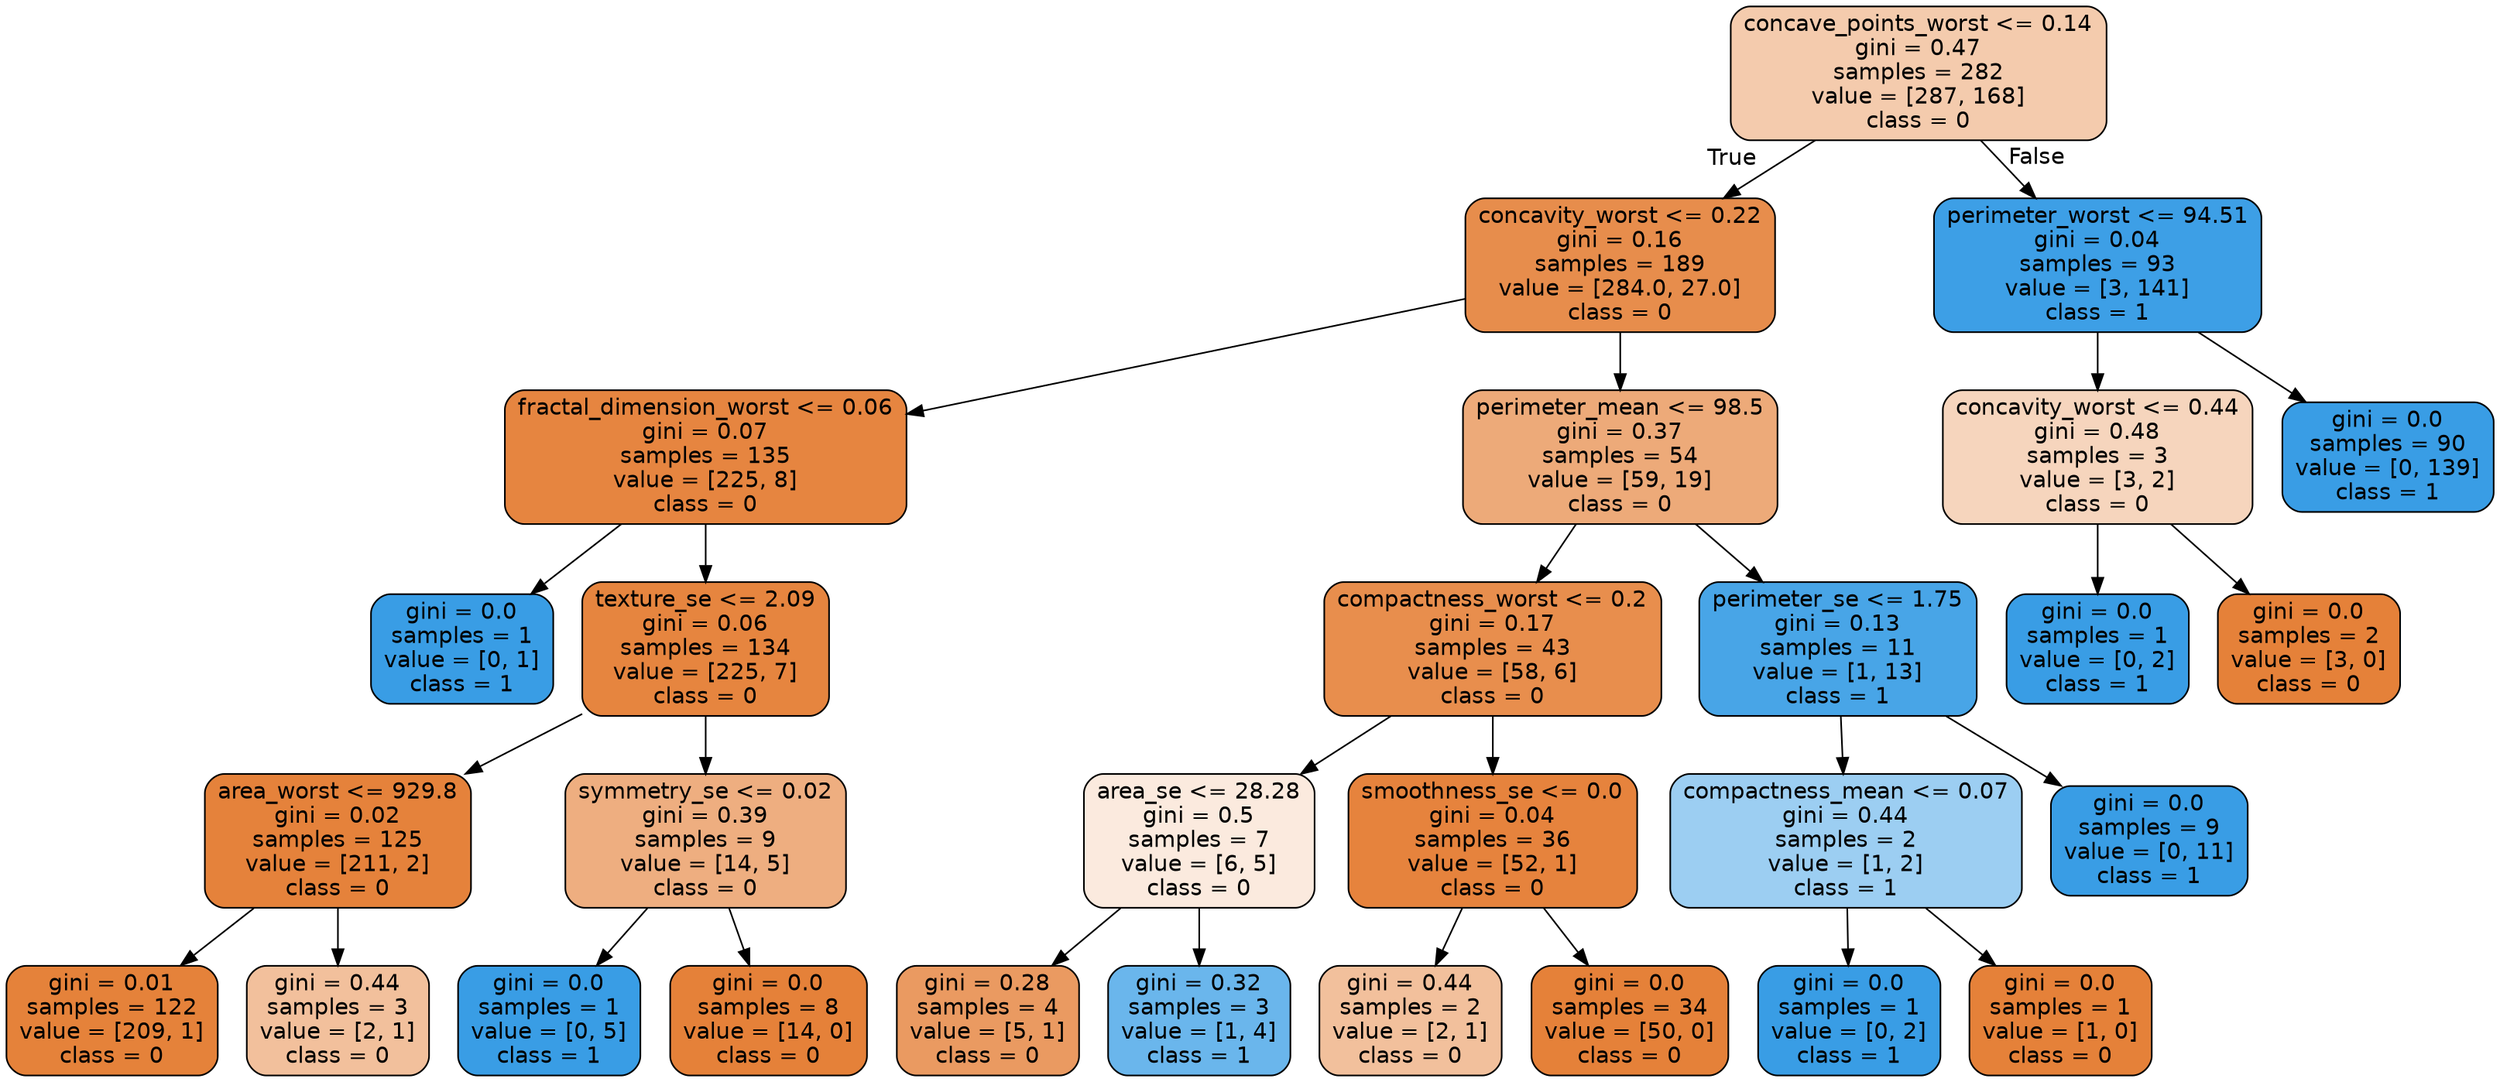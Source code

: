 digraph Tree {
node [shape=box, style="filled, rounded", color="black", fontname="helvetica"] ;
edge [fontname="helvetica"] ;
0 [label="concave_points_worst <= 0.14\ngini = 0.47\nsamples = 282\nvalue = [287, 168]\nclass = 0", fillcolor="#f4cbad"] ;
1 [label="concavity_worst <= 0.22\ngini = 0.16\nsamples = 189\nvalue = [284.0, 27.0]\nclass = 0", fillcolor="#e78d4c"] ;
0 -> 1 [labeldistance=2.5, labelangle=45, headlabel="True"] ;
2 [label="fractal_dimension_worst <= 0.06\ngini = 0.07\nsamples = 135\nvalue = [225, 8]\nclass = 0", fillcolor="#e68540"] ;
1 -> 2 ;
3 [label="gini = 0.0\nsamples = 1\nvalue = [0, 1]\nclass = 1", fillcolor="#399de5"] ;
2 -> 3 ;
4 [label="texture_se <= 2.09\ngini = 0.06\nsamples = 134\nvalue = [225, 7]\nclass = 0", fillcolor="#e6853f"] ;
2 -> 4 ;
5 [label="area_worst <= 929.8\ngini = 0.02\nsamples = 125\nvalue = [211, 2]\nclass = 0", fillcolor="#e5823b"] ;
4 -> 5 ;
6 [label="gini = 0.01\nsamples = 122\nvalue = [209, 1]\nclass = 0", fillcolor="#e5823a"] ;
5 -> 6 ;
7 [label="gini = 0.44\nsamples = 3\nvalue = [2, 1]\nclass = 0", fillcolor="#f2c09c"] ;
5 -> 7 ;
8 [label="symmetry_se <= 0.02\ngini = 0.39\nsamples = 9\nvalue = [14, 5]\nclass = 0", fillcolor="#eeae80"] ;
4 -> 8 ;
9 [label="gini = 0.0\nsamples = 1\nvalue = [0, 5]\nclass = 1", fillcolor="#399de5"] ;
8 -> 9 ;
10 [label="gini = 0.0\nsamples = 8\nvalue = [14, 0]\nclass = 0", fillcolor="#e58139"] ;
8 -> 10 ;
11 [label="perimeter_mean <= 98.5\ngini = 0.37\nsamples = 54\nvalue = [59, 19]\nclass = 0", fillcolor="#edaa79"] ;
1 -> 11 ;
12 [label="compactness_worst <= 0.2\ngini = 0.17\nsamples = 43\nvalue = [58, 6]\nclass = 0", fillcolor="#e88e4d"] ;
11 -> 12 ;
13 [label="area_se <= 28.28\ngini = 0.5\nsamples = 7\nvalue = [6, 5]\nclass = 0", fillcolor="#fbeade"] ;
12 -> 13 ;
14 [label="gini = 0.28\nsamples = 4\nvalue = [5, 1]\nclass = 0", fillcolor="#ea9a61"] ;
13 -> 14 ;
15 [label="gini = 0.32\nsamples = 3\nvalue = [1, 4]\nclass = 1", fillcolor="#6ab6ec"] ;
13 -> 15 ;
16 [label="smoothness_se <= 0.0\ngini = 0.04\nsamples = 36\nvalue = [52, 1]\nclass = 0", fillcolor="#e6833d"] ;
12 -> 16 ;
17 [label="gini = 0.44\nsamples = 2\nvalue = [2, 1]\nclass = 0", fillcolor="#f2c09c"] ;
16 -> 17 ;
18 [label="gini = 0.0\nsamples = 34\nvalue = [50, 0]\nclass = 0", fillcolor="#e58139"] ;
16 -> 18 ;
19 [label="perimeter_se <= 1.75\ngini = 0.13\nsamples = 11\nvalue = [1, 13]\nclass = 1", fillcolor="#48a5e7"] ;
11 -> 19 ;
20 [label="compactness_mean <= 0.07\ngini = 0.44\nsamples = 2\nvalue = [1, 2]\nclass = 1", fillcolor="#9ccef2"] ;
19 -> 20 ;
21 [label="gini = 0.0\nsamples = 1\nvalue = [0, 2]\nclass = 1", fillcolor="#399de5"] ;
20 -> 21 ;
22 [label="gini = 0.0\nsamples = 1\nvalue = [1, 0]\nclass = 0", fillcolor="#e58139"] ;
20 -> 22 ;
23 [label="gini = 0.0\nsamples = 9\nvalue = [0, 11]\nclass = 1", fillcolor="#399de5"] ;
19 -> 23 ;
24 [label="perimeter_worst <= 94.51\ngini = 0.04\nsamples = 93\nvalue = [3, 141]\nclass = 1", fillcolor="#3d9fe6"] ;
0 -> 24 [labeldistance=2.5, labelangle=-45, headlabel="False"] ;
25 [label="concavity_worst <= 0.44\ngini = 0.48\nsamples = 3\nvalue = [3, 2]\nclass = 0", fillcolor="#f6d5bd"] ;
24 -> 25 ;
26 [label="gini = 0.0\nsamples = 1\nvalue = [0, 2]\nclass = 1", fillcolor="#399de5"] ;
25 -> 26 ;
27 [label="gini = 0.0\nsamples = 2\nvalue = [3, 0]\nclass = 0", fillcolor="#e58139"] ;
25 -> 27 ;
28 [label="gini = 0.0\nsamples = 90\nvalue = [0, 139]\nclass = 1", fillcolor="#399de5"] ;
24 -> 28 ;
}